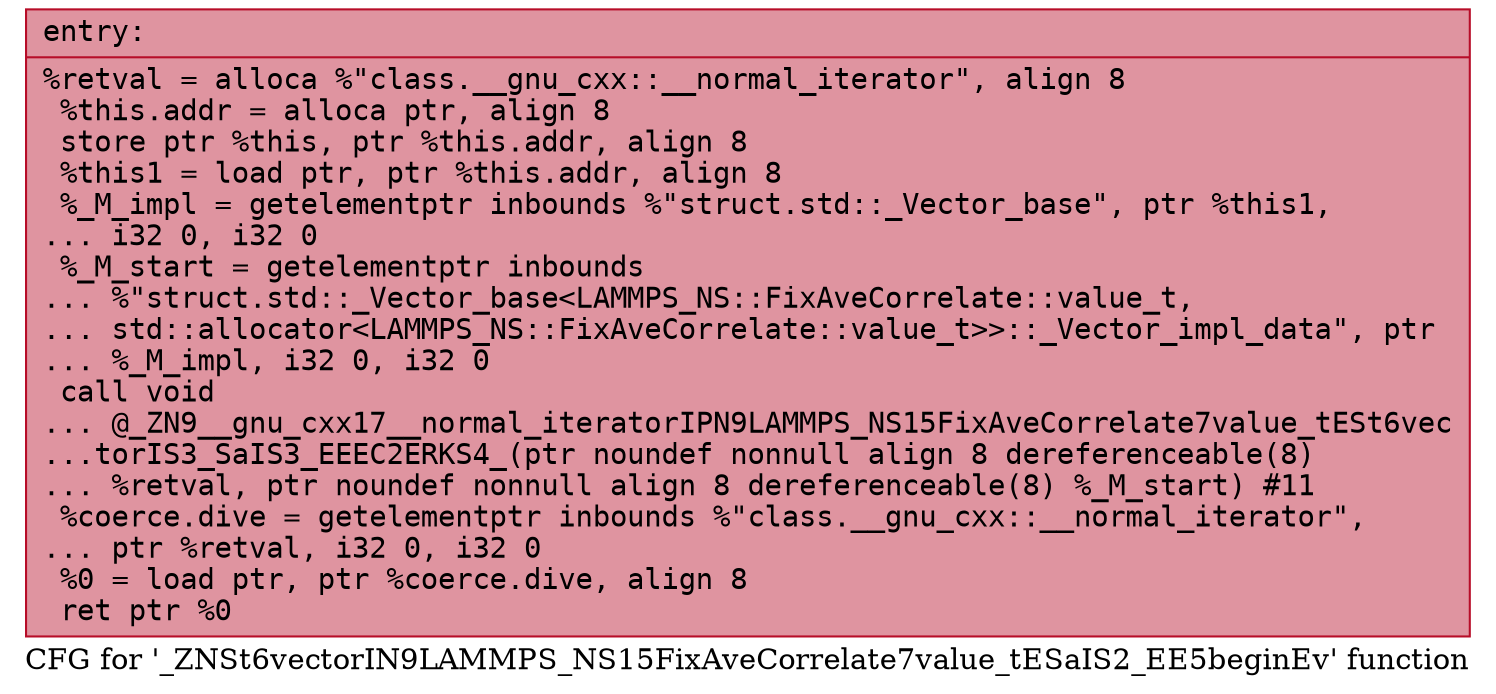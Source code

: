 digraph "CFG for '_ZNSt6vectorIN9LAMMPS_NS15FixAveCorrelate7value_tESaIS2_EE5beginEv' function" {
	label="CFG for '_ZNSt6vectorIN9LAMMPS_NS15FixAveCorrelate7value_tESaIS2_EE5beginEv' function";

	Node0x55703a9b9a30 [shape=record,color="#b70d28ff", style=filled, fillcolor="#b70d2870" fontname="Courier",label="{entry:\l|  %retval = alloca %\"class.__gnu_cxx::__normal_iterator\", align 8\l  %this.addr = alloca ptr, align 8\l  store ptr %this, ptr %this.addr, align 8\l  %this1 = load ptr, ptr %this.addr, align 8\l  %_M_impl = getelementptr inbounds %\"struct.std::_Vector_base\", ptr %this1,\l... i32 0, i32 0\l  %_M_start = getelementptr inbounds\l... %\"struct.std::_Vector_base\<LAMMPS_NS::FixAveCorrelate::value_t,\l... std::allocator\<LAMMPS_NS::FixAveCorrelate::value_t\>\>::_Vector_impl_data\", ptr\l... %_M_impl, i32 0, i32 0\l  call void\l... @_ZN9__gnu_cxx17__normal_iteratorIPN9LAMMPS_NS15FixAveCorrelate7value_tESt6vec\l...torIS3_SaIS3_EEEC2ERKS4_(ptr noundef nonnull align 8 dereferenceable(8)\l... %retval, ptr noundef nonnull align 8 dereferenceable(8) %_M_start) #11\l  %coerce.dive = getelementptr inbounds %\"class.__gnu_cxx::__normal_iterator\",\l... ptr %retval, i32 0, i32 0\l  %0 = load ptr, ptr %coerce.dive, align 8\l  ret ptr %0\l}"];
}
